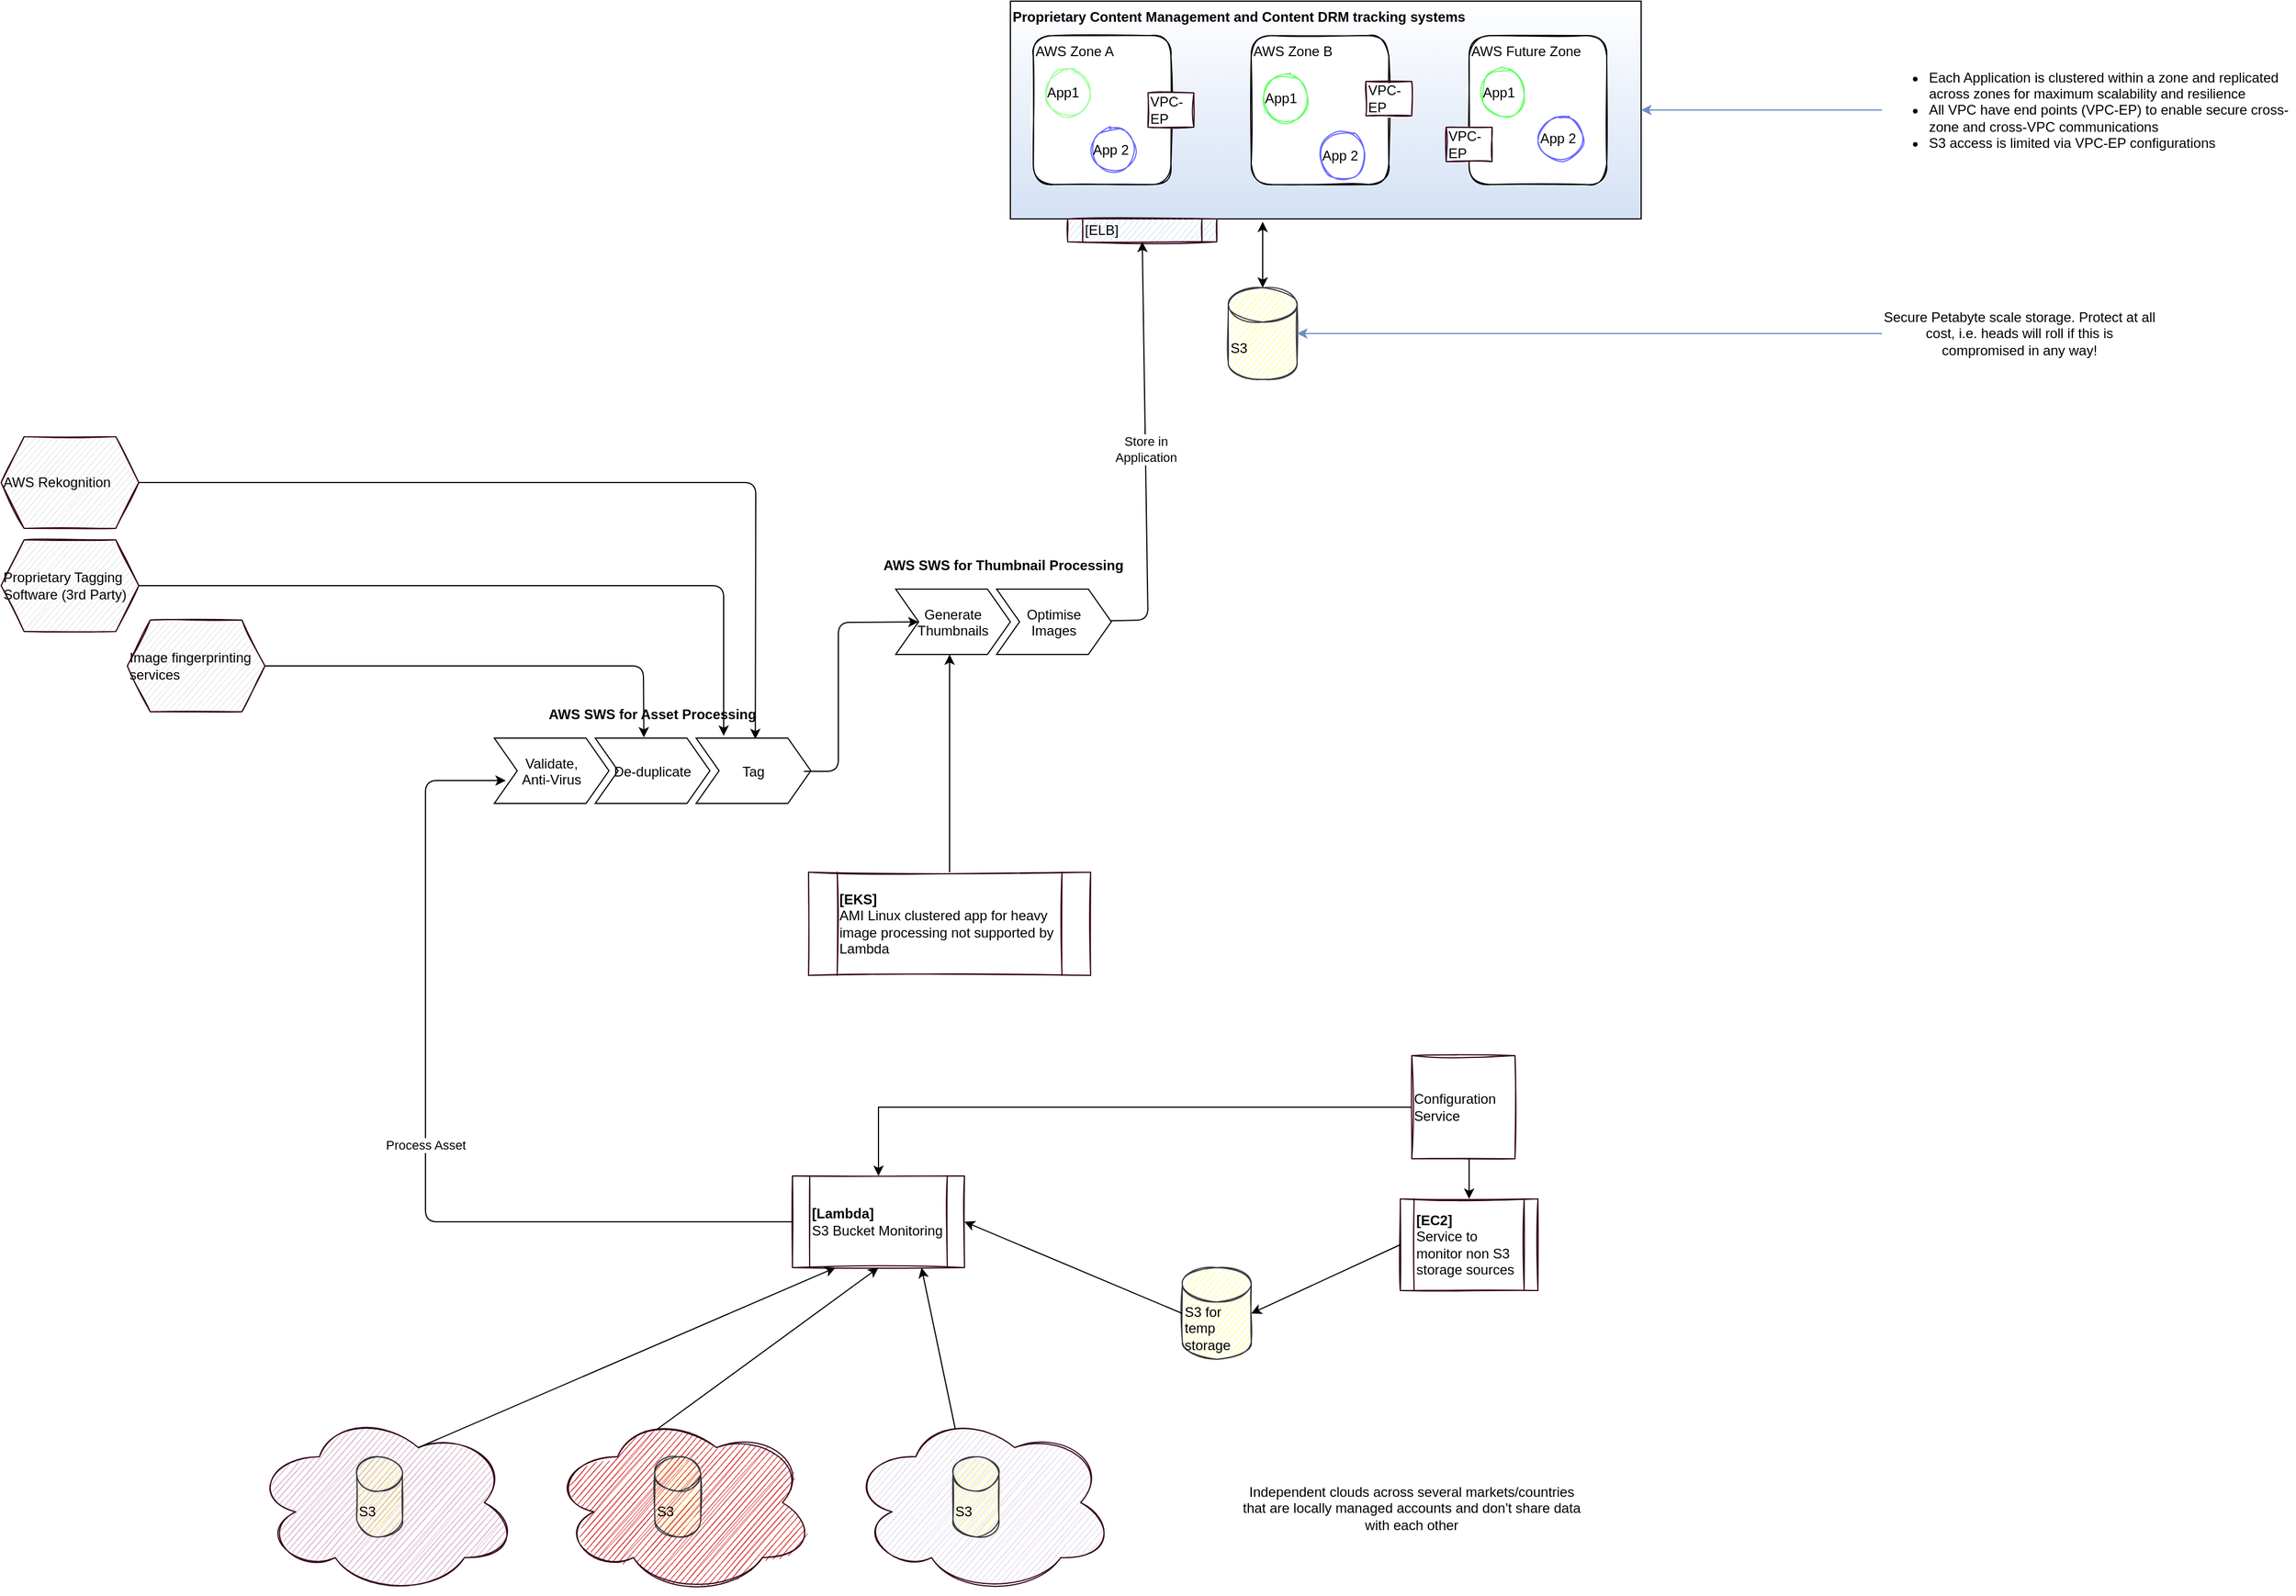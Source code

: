 <mxfile version="13.6.9" type="github">
  <diagram name="Page-1" id="5f0bae14-7c28-e335-631c-24af17079c00">
    <mxGraphModel dx="5031" dy="1089" grid="1" gridSize="10" guides="1" tooltips="1" connect="1" arrows="1" fold="1" page="1" pageScale="1" pageWidth="3000" pageHeight="2000" background="#ffffff" math="0" shadow="0">
      <root>
        <mxCell id="0" />
        <mxCell id="1" parent="0" />
        <mxCell id="GOLraGF-CfSpLIagJdrl-1" value="Proprietary Content Management and Content DRM tracking systems" style="rounded=0;whiteSpace=wrap;html=1;fontStyle=1;shadow=0;gradientColor=#D4E1F5;align=left;verticalAlign=top;" vertex="1" parent="1">
          <mxGeometry x="750" y="210" width="550" height="190" as="geometry" />
        </mxCell>
        <mxCell id="GOLraGF-CfSpLIagJdrl-5" value="AWS Zone A" style="rounded=1;whiteSpace=wrap;html=1;shadow=0;sketch=1;gradientColor=none;align=left;verticalAlign=top;" vertex="1" parent="1">
          <mxGeometry x="770" y="240" width="120" height="130" as="geometry" />
        </mxCell>
        <mxCell id="GOLraGF-CfSpLIagJdrl-7" value="AWS Future Zone" style="rounded=1;whiteSpace=wrap;html=1;shadow=0;sketch=1;gradientColor=none;align=left;verticalAlign=top;" vertex="1" parent="1">
          <mxGeometry x="1150" y="240" width="120" height="130" as="geometry" />
        </mxCell>
        <mxCell id="GOLraGF-CfSpLIagJdrl-8" value="S3" style="shape=cylinder3;whiteSpace=wrap;html=1;boundedLbl=1;backgroundOutline=1;size=15;shadow=0;sketch=1;align=left;strokeColor=#36393d;fillColor=#ffff88;" vertex="1" parent="1">
          <mxGeometry x="940" y="460" width="60" height="80" as="geometry" />
        </mxCell>
        <mxCell id="GOLraGF-CfSpLIagJdrl-11" value="Secure Petabyte scale storage. Protect at all cost, i.e. heads will roll if this is compromised in any way!" style="text;html=1;strokeColor=none;fillColor=none;align=center;verticalAlign=middle;whiteSpace=wrap;rounded=0;shadow=0;sketch=1;" vertex="1" parent="1">
          <mxGeometry x="1510" y="460" width="240" height="80" as="geometry" />
        </mxCell>
        <mxCell id="GOLraGF-CfSpLIagJdrl-12" value="" style="endArrow=classic;html=1;entryX=1;entryY=0.5;entryDx=0;entryDy=0;entryPerimeter=0;exitX=0;exitY=0.5;exitDx=0;exitDy=0;strokeColor=#6c8ebf;fillColor=#dae8fc;" edge="1" parent="1" source="GOLraGF-CfSpLIagJdrl-11" target="GOLraGF-CfSpLIagJdrl-8">
          <mxGeometry width="50" height="50" relative="1" as="geometry">
            <mxPoint x="1090" y="490" as="sourcePoint" />
            <mxPoint x="1140" y="440" as="targetPoint" />
          </mxGeometry>
        </mxCell>
        <mxCell id="GOLraGF-CfSpLIagJdrl-15" value="" style="endArrow=classic;startArrow=classic;html=1;entryX=0.4;entryY=1.013;entryDx=0;entryDy=0;entryPerimeter=0;exitX=0.5;exitY=0;exitDx=0;exitDy=0;exitPerimeter=0;" edge="1" parent="1" source="GOLraGF-CfSpLIagJdrl-8" target="GOLraGF-CfSpLIagJdrl-1">
          <mxGeometry width="50" height="50" relative="1" as="geometry">
            <mxPoint x="890" y="390" as="sourcePoint" />
            <mxPoint x="940" y="340" as="targetPoint" />
          </mxGeometry>
        </mxCell>
        <mxCell id="GOLraGF-CfSpLIagJdrl-16" value="App1" style="ellipse;whiteSpace=wrap;html=1;aspect=fixed;shadow=0;sketch=1;gradientColor=none;align=left;strokeColor=#99FF99;" vertex="1" parent="1">
          <mxGeometry x="780" y="270" width="40" height="40" as="geometry" />
        </mxCell>
        <mxCell id="GOLraGF-CfSpLIagJdrl-18" value="App1" style="ellipse;whiteSpace=wrap;html=1;aspect=fixed;shadow=0;sketch=1;gradientColor=none;align=left;strokeColor=#66FF66;" vertex="1" parent="1">
          <mxGeometry x="1160" y="270" width="40" height="40" as="geometry" />
        </mxCell>
        <mxCell id="GOLraGF-CfSpLIagJdrl-19" value="App 2" style="ellipse;whiteSpace=wrap;html=1;aspect=fixed;shadow=0;sketch=1;gradientColor=none;align=left;strokeColor=#6666FF;" vertex="1" parent="1">
          <mxGeometry x="820" y="320" width="40" height="40" as="geometry" />
        </mxCell>
        <mxCell id="GOLraGF-CfSpLIagJdrl-21" value="App 2" style="ellipse;whiteSpace=wrap;html=1;aspect=fixed;shadow=0;sketch=1;gradientColor=none;align=left;strokeColor=#6666FF;" vertex="1" parent="1">
          <mxGeometry x="1210" y="310" width="40" height="40" as="geometry" />
        </mxCell>
        <mxCell id="GOLraGF-CfSpLIagJdrl-23" value="&lt;ul&gt;&lt;li style=&quot;text-align: left&quot;&gt;Each Application is clustered within a zone and replicated across zones for maximum scalability and resilience&lt;/li&gt;&lt;li style=&quot;text-align: left&quot;&gt;All VPC have end points (VPC-EP) to enable secure cross-zone and cross-VPC communications&lt;/li&gt;&lt;li style=&quot;text-align: left&quot;&gt;S3 access is limited via VPC-EP configurations&lt;/li&gt;&lt;/ul&gt;" style="text;html=1;strokeColor=none;fillColor=none;align=center;verticalAlign=middle;whiteSpace=wrap;rounded=0;shadow=0;sketch=1;" vertex="1" parent="1">
          <mxGeometry x="1510" y="235" width="360" height="140" as="geometry" />
        </mxCell>
        <mxCell id="GOLraGF-CfSpLIagJdrl-24" value="" style="endArrow=classic;html=1;entryX=1;entryY=0.5;entryDx=0;entryDy=0;fillColor=#dae8fc;strokeColor=#6c8ebf;" edge="1" parent="1" source="GOLraGF-CfSpLIagJdrl-23" target="GOLraGF-CfSpLIagJdrl-1">
          <mxGeometry width="50" height="50" relative="1" as="geometry">
            <mxPoint x="1090" y="460" as="sourcePoint" />
            <mxPoint x="1140" y="410" as="targetPoint" />
          </mxGeometry>
        </mxCell>
        <mxCell id="GOLraGF-CfSpLIagJdrl-26" value="VPC-EP" style="rounded=0;whiteSpace=wrap;html=1;shadow=0;sketch=1;strokeColor=#33001A;gradientColor=none;align=left;" vertex="1" parent="1">
          <mxGeometry x="870" y="290" width="40" height="30" as="geometry" />
        </mxCell>
        <mxCell id="GOLraGF-CfSpLIagJdrl-27" value="" style="group" vertex="1" connectable="0" parent="1">
          <mxGeometry x="960" y="240" width="120" height="130" as="geometry" />
        </mxCell>
        <mxCell id="GOLraGF-CfSpLIagJdrl-6" value="AWS Zone B" style="rounded=1;whiteSpace=wrap;html=1;shadow=0;sketch=1;gradientColor=none;align=left;verticalAlign=top;" vertex="1" parent="GOLraGF-CfSpLIagJdrl-27">
          <mxGeometry width="120" height="130" as="geometry" />
        </mxCell>
        <mxCell id="GOLraGF-CfSpLIagJdrl-17" value="App1" style="ellipse;whiteSpace=wrap;html=1;aspect=fixed;shadow=0;sketch=1;gradientColor=none;align=left;strokeColor=#66FF66;" vertex="1" parent="GOLraGF-CfSpLIagJdrl-27">
          <mxGeometry x="10" y="35" width="40" height="40" as="geometry" />
        </mxCell>
        <mxCell id="GOLraGF-CfSpLIagJdrl-20" value="App 2" style="ellipse;whiteSpace=wrap;html=1;aspect=fixed;shadow=0;sketch=1;gradientColor=none;align=left;strokeColor=#6666FF;" vertex="1" parent="GOLraGF-CfSpLIagJdrl-27">
          <mxGeometry x="60" y="85" width="40" height="40" as="geometry" />
        </mxCell>
        <mxCell id="GOLraGF-CfSpLIagJdrl-28" value="VPC-EP" style="rounded=0;whiteSpace=wrap;html=1;shadow=0;sketch=1;strokeColor=#33001A;gradientColor=none;align=left;" vertex="1" parent="1">
          <mxGeometry x="1060" y="280" width="40" height="30" as="geometry" />
        </mxCell>
        <mxCell id="GOLraGF-CfSpLIagJdrl-29" value="VPC-EP" style="rounded=0;whiteSpace=wrap;html=1;shadow=0;sketch=1;strokeColor=#33001A;gradientColor=none;align=left;" vertex="1" parent="1">
          <mxGeometry x="1130" y="320" width="40" height="30" as="geometry" />
        </mxCell>
        <mxCell id="GOLraGF-CfSpLIagJdrl-42" value="" style="group" vertex="1" connectable="0" parent="1">
          <mxGeometry x="90" y="1440" width="1160" height="160" as="geometry" />
        </mxCell>
        <mxCell id="GOLraGF-CfSpLIagJdrl-32" value="" style="group;" vertex="1" connectable="0" parent="GOLraGF-CfSpLIagJdrl-42">
          <mxGeometry width="230" height="160" as="geometry" />
        </mxCell>
        <mxCell id="GOLraGF-CfSpLIagJdrl-30" value="" style="ellipse;shape=cloud;whiteSpace=wrap;html=1;shadow=0;sketch=1;strokeColor=#33001A;gradientColor=none;align=left;fillColor=#CDA2BE;" vertex="1" parent="GOLraGF-CfSpLIagJdrl-32">
          <mxGeometry width="230" height="160" as="geometry" />
        </mxCell>
        <mxCell id="GOLraGF-CfSpLIagJdrl-41" value="" style="group" vertex="1" connectable="0" parent="GOLraGF-CfSpLIagJdrl-32">
          <mxGeometry x="90" y="40" width="40" height="70" as="geometry" />
        </mxCell>
        <mxCell id="GOLraGF-CfSpLIagJdrl-31" value="S3" style="shape=cylinder3;whiteSpace=wrap;html=1;boundedLbl=1;backgroundOutline=1;size=15;shadow=0;sketch=1;strokeColor=#36393d;align=left;fillColor=#ffff88;" vertex="1" parent="GOLraGF-CfSpLIagJdrl-41">
          <mxGeometry width="40" height="70" as="geometry" />
        </mxCell>
        <mxCell id="GOLraGF-CfSpLIagJdrl-40" value="Independent clouds across several markets/countries that are locally managed accounts and don&#39;t share data with each other" style="text;html=1;strokeColor=none;fillColor=none;align=center;verticalAlign=middle;whiteSpace=wrap;rounded=0;shadow=0;sketch=1;" vertex="1" parent="GOLraGF-CfSpLIagJdrl-42">
          <mxGeometry x="860" y="10" width="300" height="150" as="geometry" />
        </mxCell>
        <mxCell id="GOLraGF-CfSpLIagJdrl-38" value="" style="ellipse;shape=cloud;whiteSpace=wrap;html=1;shadow=0;sketch=1;strokeColor=#33001A;gradientColor=none;align=left;fillColor=#E1D5E7;" vertex="1" parent="GOLraGF-CfSpLIagJdrl-42">
          <mxGeometry x="520" width="230" height="160" as="geometry" />
        </mxCell>
        <mxCell id="GOLraGF-CfSpLIagJdrl-39" value="S3" style="shape=cylinder3;whiteSpace=wrap;html=1;boundedLbl=1;backgroundOutline=1;size=15;shadow=0;sketch=1;strokeColor=#36393d;align=left;fillColor=#ffff88;" vertex="1" parent="GOLraGF-CfSpLIagJdrl-42">
          <mxGeometry x="610" y="40" width="40" height="70" as="geometry" />
        </mxCell>
        <mxCell id="GOLraGF-CfSpLIagJdrl-34" value="" style="ellipse;shape=cloud;whiteSpace=wrap;html=1;shadow=0;sketch=1;strokeColor=#33001A;gradientColor=none;align=left;fillColor=#CC0000;" vertex="1" parent="GOLraGF-CfSpLIagJdrl-42">
          <mxGeometry x="260" width="230" height="160" as="geometry" />
        </mxCell>
        <mxCell id="GOLraGF-CfSpLIagJdrl-35" value="S3" style="shape=cylinder3;whiteSpace=wrap;html=1;boundedLbl=1;backgroundOutline=1;size=15;shadow=0;sketch=1;strokeColor=#36393d;align=left;fillColor=#ffff88;" vertex="1" parent="GOLraGF-CfSpLIagJdrl-42">
          <mxGeometry x="350" y="40" width="40" height="70" as="geometry" />
        </mxCell>
        <mxCell id="GOLraGF-CfSpLIagJdrl-47" value="" style="edgeStyle=orthogonalEdgeStyle;rounded=0;orthogonalLoop=1;jettySize=auto;html=1;exitX=0;exitY=0.5;exitDx=0;exitDy=0;entryX=0.5;entryY=0;entryDx=0;entryDy=0;" edge="1" parent="1" source="GOLraGF-CfSpLIagJdrl-43" target="GOLraGF-CfSpLIagJdrl-44">
          <mxGeometry x="-0.154" y="25" relative="1" as="geometry">
            <mxPoint as="offset" />
          </mxGeometry>
        </mxCell>
        <mxCell id="GOLraGF-CfSpLIagJdrl-54" style="edgeStyle=orthogonalEdgeStyle;rounded=0;orthogonalLoop=1;jettySize=auto;html=1;exitX=0.5;exitY=1;exitDx=0;exitDy=0;entryX=0.5;entryY=0;entryDx=0;entryDy=0;strokeColor=#000000;" edge="1" parent="1" source="GOLraGF-CfSpLIagJdrl-43" target="GOLraGF-CfSpLIagJdrl-48">
          <mxGeometry relative="1" as="geometry" />
        </mxCell>
        <mxCell id="GOLraGF-CfSpLIagJdrl-43" value="Configuration Service" style="whiteSpace=wrap;html=1;aspect=fixed;shadow=0;sketch=1;strokeColor=#33001A;fillColor=none;gradientColor=none;align=left;" vertex="1" parent="1">
          <mxGeometry x="1100" y="1130" width="90" height="90" as="geometry" />
        </mxCell>
        <mxCell id="GOLraGF-CfSpLIagJdrl-44" value="&lt;b&gt;[Lambda]&lt;/b&gt;&lt;br&gt;S3 Bucket Monitoring" style="shape=process;whiteSpace=wrap;html=1;backgroundOutline=1;shadow=0;sketch=1;strokeColor=#33001A;fillColor=none;gradientColor=none;align=left;" vertex="1" parent="1">
          <mxGeometry x="560" y="1235" width="150" height="80" as="geometry" />
        </mxCell>
        <mxCell id="GOLraGF-CfSpLIagJdrl-48" value="&lt;b&gt;[EC2]&lt;/b&gt;&lt;br&gt;Service to monitor non S3 storage sources" style="shape=process;whiteSpace=wrap;html=1;backgroundOutline=1;shadow=0;sketch=1;strokeColor=#33001A;fillColor=none;gradientColor=none;align=left;" vertex="1" parent="1">
          <mxGeometry x="1090" y="1255" width="120" height="80" as="geometry" />
        </mxCell>
        <mxCell id="GOLraGF-CfSpLIagJdrl-50" value="" style="endArrow=classic;html=1;exitX=0.625;exitY=0.2;exitDx=0;exitDy=0;exitPerimeter=0;entryX=0.25;entryY=1;entryDx=0;entryDy=0;" edge="1" parent="1" source="GOLraGF-CfSpLIagJdrl-30" target="GOLraGF-CfSpLIagJdrl-44">
          <mxGeometry width="50" height="50" relative="1" as="geometry">
            <mxPoint x="320" y="1490" as="sourcePoint" />
            <mxPoint x="370" y="1440" as="targetPoint" />
          </mxGeometry>
        </mxCell>
        <mxCell id="GOLraGF-CfSpLIagJdrl-51" value="" style="endArrow=classic;html=1;strokeColor=#000000;exitX=0.4;exitY=0.1;exitDx=0;exitDy=0;exitPerimeter=0;entryX=0.5;entryY=1;entryDx=0;entryDy=0;" edge="1" parent="1" source="GOLraGF-CfSpLIagJdrl-34" target="GOLraGF-CfSpLIagJdrl-44">
          <mxGeometry width="50" height="50" relative="1" as="geometry">
            <mxPoint x="640" y="1440" as="sourcePoint" />
            <mxPoint x="970" y="1080" as="targetPoint" />
          </mxGeometry>
        </mxCell>
        <mxCell id="GOLraGF-CfSpLIagJdrl-52" value="" style="endArrow=classic;html=1;strokeColor=#000000;exitX=0.4;exitY=0.1;exitDx=0;exitDy=0;exitPerimeter=0;entryX=0.75;entryY=1;entryDx=0;entryDy=0;" edge="1" parent="1" source="GOLraGF-CfSpLIagJdrl-38" target="GOLraGF-CfSpLIagJdrl-44">
          <mxGeometry width="50" height="50" relative="1" as="geometry">
            <mxPoint x="920" y="1270" as="sourcePoint" />
            <mxPoint x="970" y="1220" as="targetPoint" />
          </mxGeometry>
        </mxCell>
        <mxCell id="GOLraGF-CfSpLIagJdrl-56" value="S3 for temp storage" style="shape=cylinder3;whiteSpace=wrap;html=1;boundedLbl=1;backgroundOutline=1;size=15;shadow=0;sketch=1;strokeColor=#36393d;fillColor=#ffff88;align=left;" vertex="1" parent="1">
          <mxGeometry x="900" y="1315" width="60" height="80" as="geometry" />
        </mxCell>
        <mxCell id="GOLraGF-CfSpLIagJdrl-58" value="" style="endArrow=classic;html=1;strokeColor=#000000;exitX=0;exitY=0.5;exitDx=0;exitDy=0;entryX=1;entryY=0.5;entryDx=0;entryDy=0;entryPerimeter=0;" edge="1" parent="1" source="GOLraGF-CfSpLIagJdrl-48" target="GOLraGF-CfSpLIagJdrl-56">
          <mxGeometry width="50" height="50" relative="1" as="geometry">
            <mxPoint x="920" y="1230" as="sourcePoint" />
            <mxPoint x="970" y="1180" as="targetPoint" />
          </mxGeometry>
        </mxCell>
        <mxCell id="GOLraGF-CfSpLIagJdrl-60" value="" style="endArrow=classic;html=1;strokeColor=#000000;exitX=0;exitY=0.5;exitDx=0;exitDy=0;exitPerimeter=0;entryX=1;entryY=0.5;entryDx=0;entryDy=0;" edge="1" parent="1" source="GOLraGF-CfSpLIagJdrl-56" target="GOLraGF-CfSpLIagJdrl-44">
          <mxGeometry width="50" height="50" relative="1" as="geometry">
            <mxPoint x="920" y="1230" as="sourcePoint" />
            <mxPoint x="970" y="1180" as="targetPoint" />
          </mxGeometry>
        </mxCell>
        <mxCell id="GOLraGF-CfSpLIagJdrl-67" value="Process Asset" style="endArrow=classic;html=1;strokeColor=#000000;exitX=0;exitY=0.5;exitDx=0;exitDy=0;entryX=0.1;entryY=0.649;entryDx=0;entryDy=0;entryPerimeter=0;" edge="1" parent="1" source="GOLraGF-CfSpLIagJdrl-44" target="GOLraGF-CfSpLIagJdrl-62">
          <mxGeometry width="50" height="50" relative="1" as="geometry">
            <mxPoint x="320" y="1130" as="sourcePoint" />
            <mxPoint x="400" y="1020" as="targetPoint" />
            <Array as="points">
              <mxPoint x="240" y="1275" />
              <mxPoint x="240" y="1040" />
              <mxPoint x="240" y="890" />
            </Array>
          </mxGeometry>
        </mxCell>
        <mxCell id="GOLraGF-CfSpLIagJdrl-68" value="AWS Rekognition" style="shape=hexagon;perimeter=hexagonPerimeter2;whiteSpace=wrap;html=1;fixedSize=1;shadow=0;sketch=1;strokeColor=#33001A;gradientColor=none;align=left;fillColor=#E6E6E6;" vertex="1" parent="1">
          <mxGeometry x="-130" y="590" width="120" height="80" as="geometry" />
        </mxCell>
        <mxCell id="GOLraGF-CfSpLIagJdrl-69" value="Proprietary Tagging Software (3rd Party)" style="shape=hexagon;perimeter=hexagonPerimeter2;whiteSpace=wrap;html=1;fixedSize=1;shadow=0;sketch=1;strokeColor=#33001A;gradientColor=none;align=left;fillColor=#E6E6E6;" vertex="1" parent="1">
          <mxGeometry x="-130" y="680" width="120" height="80" as="geometry" />
        </mxCell>
        <mxCell id="GOLraGF-CfSpLIagJdrl-70" value="" style="endArrow=classic;html=1;strokeColor=#000000;exitX=1;exitY=0.5;exitDx=0;exitDy=0;entryX=0.516;entryY=0.015;entryDx=0;entryDy=0;entryPerimeter=0;" edge="1" parent="1" source="GOLraGF-CfSpLIagJdrl-68" target="GOLraGF-CfSpLIagJdrl-64">
          <mxGeometry width="50" height="50" relative="1" as="geometry">
            <mxPoint x="50" y="650" as="sourcePoint" />
            <mxPoint x="100" y="600" as="targetPoint" />
            <Array as="points">
              <mxPoint x="528" y="630" />
            </Array>
          </mxGeometry>
        </mxCell>
        <mxCell id="GOLraGF-CfSpLIagJdrl-71" value="" style="endArrow=classic;html=1;strokeColor=#000000;exitX=1;exitY=0.5;exitDx=0;exitDy=0;" edge="1" parent="1" source="GOLraGF-CfSpLIagJdrl-69">
          <mxGeometry width="50" height="50" relative="1" as="geometry">
            <mxPoint x="110" y="740" as="sourcePoint" />
            <mxPoint x="500" y="851" as="targetPoint" />
            <Array as="points">
              <mxPoint x="500" y="720" />
            </Array>
          </mxGeometry>
        </mxCell>
        <mxCell id="GOLraGF-CfSpLIagJdrl-72" value="Image fingerprinting services" style="shape=hexagon;perimeter=hexagonPerimeter2;whiteSpace=wrap;html=1;fixedSize=1;shadow=0;sketch=1;strokeColor=#33001A;gradientColor=none;align=left;fillColor=#E6E6E6;" vertex="1" parent="1">
          <mxGeometry x="-20" y="750" width="120" height="80" as="geometry" />
        </mxCell>
        <mxCell id="GOLraGF-CfSpLIagJdrl-73" value="" style="endArrow=classic;html=1;strokeColor=#000000;exitX=1;exitY=0.5;exitDx=0;exitDy=0;entryX=0.424;entryY=-0.01;entryDx=0;entryDy=0;entryPerimeter=0;" edge="1" parent="1" source="GOLraGF-CfSpLIagJdrl-72" target="GOLraGF-CfSpLIagJdrl-63">
          <mxGeometry width="50" height="50" relative="1" as="geometry">
            <mxPoint x="170" y="810" as="sourcePoint" />
            <mxPoint x="220" y="760" as="targetPoint" />
            <Array as="points">
              <mxPoint x="430" y="790" />
            </Array>
          </mxGeometry>
        </mxCell>
        <mxCell id="GOLraGF-CfSpLIagJdrl-61" value="AWS SWS for Asset Processing" style="swimlane;childLayout=stackLayout;horizontal=1;fillColor=none;horizontalStack=1;resizeParent=1;resizeParentMax=0;resizeLast=0;collapsible=0;strokeColor=none;stackBorder=10;stackSpacing=-12;resizable=1;align=center;points=[];fontColor=#000000;shadow=0;sketch=1;" vertex="1" parent="1">
          <mxGeometry x="290" y="820" width="296" height="100" as="geometry" />
        </mxCell>
        <mxCell id="GOLraGF-CfSpLIagJdrl-62" value="Validate,&#xa;Anti-Virus" style="shape=step;perimeter=stepPerimeter;fixedSize=1;points=[];" vertex="1" parent="GOLraGF-CfSpLIagJdrl-61">
          <mxGeometry x="10" y="33" width="100" height="57" as="geometry" />
        </mxCell>
        <mxCell id="GOLraGF-CfSpLIagJdrl-63" value="De-duplicate" style="shape=step;perimeter=stepPerimeter;fixedSize=1;points=[];" vertex="1" parent="GOLraGF-CfSpLIagJdrl-61">
          <mxGeometry x="98" y="33" width="100" height="57" as="geometry" />
        </mxCell>
        <mxCell id="GOLraGF-CfSpLIagJdrl-64" value="Tag" style="shape=step;perimeter=stepPerimeter;fixedSize=1;points=[];" vertex="1" parent="GOLraGF-CfSpLIagJdrl-61">
          <mxGeometry x="186" y="33" width="100" height="57" as="geometry" />
        </mxCell>
        <mxCell id="GOLraGF-CfSpLIagJdrl-74" value="AWS SWS for Thumbnail Processing" style="swimlane;childLayout=stackLayout;horizontal=1;fillColor=none;horizontalStack=1;resizeParent=1;resizeParentMax=0;resizeLast=0;collapsible=0;strokeColor=none;stackBorder=10;stackSpacing=-12;resizable=1;align=center;points=[];fontColor=#000000;shadow=0;sketch=1;" vertex="1" parent="1">
          <mxGeometry x="640" y="690" width="208" height="100" as="geometry" />
        </mxCell>
        <mxCell id="GOLraGF-CfSpLIagJdrl-75" value="Generate &#xa;Thumbnails" style="shape=step;perimeter=stepPerimeter;fixedSize=1;points=[];" vertex="1" parent="GOLraGF-CfSpLIagJdrl-74">
          <mxGeometry x="10" y="33" width="100" height="57" as="geometry" />
        </mxCell>
        <mxCell id="GOLraGF-CfSpLIagJdrl-76" value="Optimise &#xa;Images" style="shape=step;perimeter=stepPerimeter;fixedSize=1;points=[];" vertex="1" parent="GOLraGF-CfSpLIagJdrl-74">
          <mxGeometry x="98" y="33" width="100" height="57" as="geometry" />
        </mxCell>
        <mxCell id="GOLraGF-CfSpLIagJdrl-78" value="" style="endArrow=classic;html=1;strokeColor=#000000;" edge="1" parent="1" target="GOLraGF-CfSpLIagJdrl-75">
          <mxGeometry width="50" height="50" relative="1" as="geometry">
            <mxPoint x="570" y="882" as="sourcePoint" />
            <mxPoint x="670" y="850" as="targetPoint" />
            <Array as="points">
              <mxPoint x="600" y="882" />
              <mxPoint x="600" y="752" />
            </Array>
          </mxGeometry>
        </mxCell>
        <mxCell id="GOLraGF-CfSpLIagJdrl-79" value="[ELB]" style="shape=process;whiteSpace=wrap;html=1;backgroundOutline=1;shadow=0;sketch=1;strokeColor=#33001A;gradientColor=none;align=left;fillColor=#D4E1F5;" vertex="1" parent="1">
          <mxGeometry x="800" y="400" width="130" height="20" as="geometry" />
        </mxCell>
        <mxCell id="GOLraGF-CfSpLIagJdrl-80" value="Store in &lt;br&gt;Application" style="endArrow=classic;html=1;strokeColor=#000000;entryX=0.5;entryY=1;entryDx=0;entryDy=0;" edge="1" parent="1" source="GOLraGF-CfSpLIagJdrl-76" target="GOLraGF-CfSpLIagJdrl-79">
          <mxGeometry width="50" height="50" relative="1" as="geometry">
            <mxPoint x="910" y="770" as="sourcePoint" />
            <mxPoint x="960" y="720" as="targetPoint" />
            <Array as="points">
              <mxPoint x="870" y="750" />
            </Array>
          </mxGeometry>
        </mxCell>
        <mxCell id="GOLraGF-CfSpLIagJdrl-82" value="&lt;b&gt;[EKS]&lt;/b&gt;&lt;br&gt;AMI Linux clustered app for heavy image processing not supported by Lambda" style="shape=process;whiteSpace=wrap;html=1;backgroundOutline=1;shadow=0;sketch=1;strokeColor=#33001A;gradientColor=none;align=left;fillColor=none;" vertex="1" parent="1">
          <mxGeometry x="574" y="970" width="246" height="90" as="geometry" />
        </mxCell>
        <mxCell id="GOLraGF-CfSpLIagJdrl-83" value="" style="endArrow=classic;html=1;strokeColor=#000000;exitX=0.5;exitY=0;exitDx=0;exitDy=0;" edge="1" parent="1" source="GOLraGF-CfSpLIagJdrl-82">
          <mxGeometry width="50" height="50" relative="1" as="geometry">
            <mxPoint x="840" y="910" as="sourcePoint" />
            <mxPoint x="697" y="780" as="targetPoint" />
          </mxGeometry>
        </mxCell>
      </root>
    </mxGraphModel>
  </diagram>
</mxfile>
